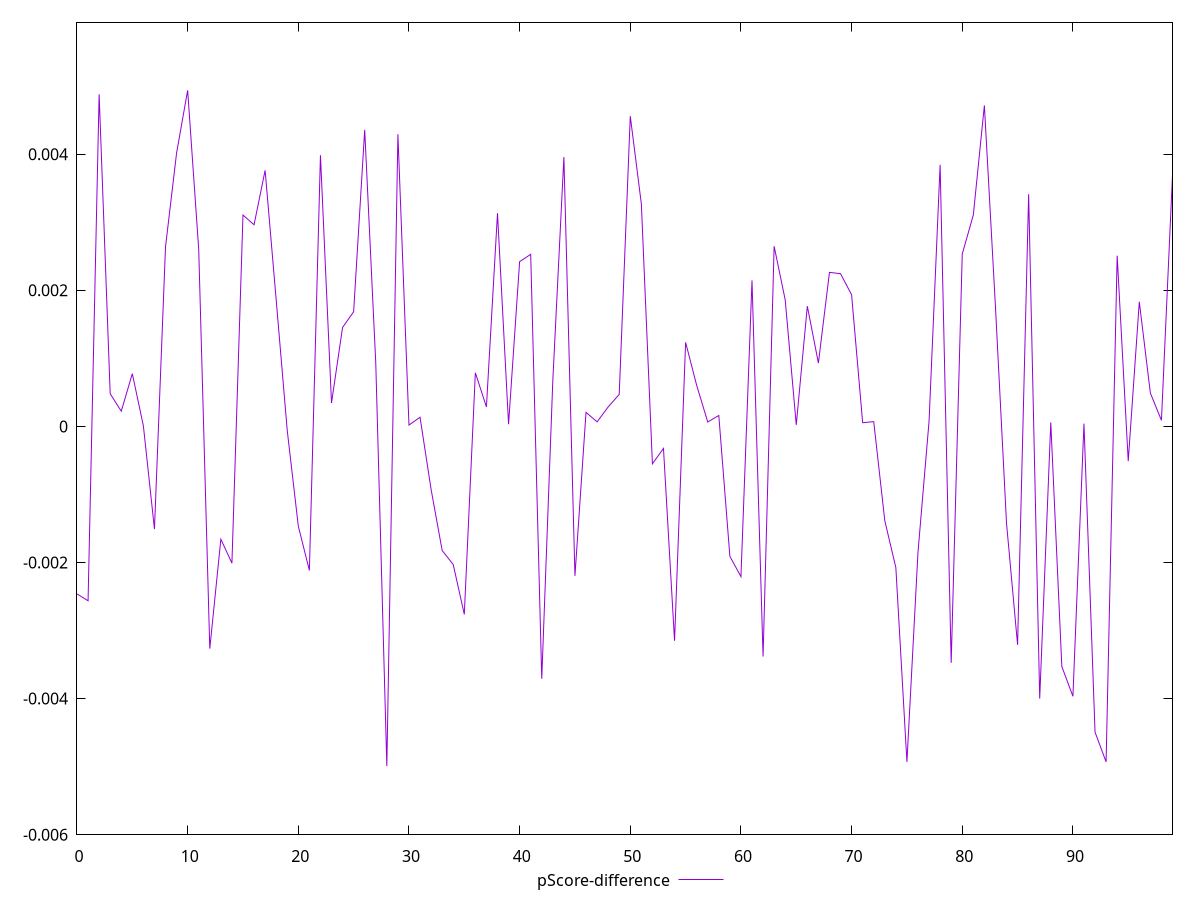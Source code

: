 reset

$pScoreDifference <<EOF
0 -0.002461646842925491
1 -0.0025624003096639814
2 0.004879953241491541
3 0.0004799980520429799
4 0.00022307022749162853
5 0.0007743525794762784
6 0.000005506437322999602
7 -0.00150880956681948
8 0.0026398924748432615
9 0.004017666227522462
10 0.00493726616220716
11 0.0025994300015149963
12 -0.0032657540348453237
13 -0.001658195073133889
14 -0.0020091609573508334
15 0.0031050253060523336
16 0.0029624714344340837
17 0.0037622673688019193
18 0.0018590317764357045
19 -0.00006154138854719271
20 -0.0014654268594767594
21 -0.002116592646380644
22 0.003984014044244477
23 0.00034431662399692087
24 0.0014543349736288458
25 0.0016849378671393751
26 0.00435777168986011
27 0.0009279178753864858
28 -0.0049910337711022365
29 0.004292447670461441
30 0.00001928002169271359
31 0.00013433371139337513
32 -0.000927121621640048
33 -0.0018236693001290605
34 -0.0020303055034053274
35 -0.002762612384791252
36 0.0007875128752641847
37 0.0002854894919806592
38 0.003132906918638101
39 0.0000318651885672927
40 0.00242062462007242
41 0.002528294541742932
42 -0.003708701555431529
43 0.0006772199260642962
44 0.003957098486196298
45 -0.0021963213855580033
46 0.00020603582105244156
47 0.00006646135510618434
48 0.00028548949198077024
49 0.00046979479169267924
50 0.00455791851159538
51 0.003270012150643188
52 -0.0005499207631682046
53 -0.0003244590117842047
54 -0.003150607514104342
55 0.001234320472713192
56 0.0006024591351798947
57 0.00006475169039832362
58 0.0001601012474663488
59 -0.0019090014087332352
60 -0.002207644441027168
61 0.00214530636333804
62 -0.003381683143783492
63 0.002646740121729302
64 0.0018590317764357045
65 0.000022873881090956782
66 0.0017663458693640416
67 0.0009305834208045982
68 0.002262952373193461
69 0.0022431986050592267
70 0.0019337705776890646
71 0.000053312615094558424
72 0.00006981162293984156
73 -0.0013851682145366861
74 -0.002075283490931376
75 -0.004929738733703226
76 -0.0018489367648921642
77 0.00007413369045659868
78 0.003843465332680207
79 -0.003474399061800193
80 0.002533423378038302
81 0.003105025306052389
82 0.004715967852556818
83 0.0017617252257940141
84 -0.001421504190300918
85 -0.0032095753208274402
86 0.0034114306645199877
87 -0.00399917438984157
88 0.000058303886929400583
89 -0.003528580525818106
90 -0.003965967233445132
91 0.000040255090871688104
92 -0.004492059057293857
93 -0.004929738733703226
94 0.0025078895713906424
95 -0.0005103010699761823
96 0.0018304102157369884
97 0.0004897342343236216
98 0.00008910901439146413
99 0.003689154416549413
EOF

set key outside below
set xrange [0:99]
set yrange [-0.0059910337711022365:0.00593726616220716]
set trange [-0.0059910337711022365:0.00593726616220716]
set terminal svg size 640, 500 enhanced background rgb 'white'
set output "reports/report_00028_2021-02-24T12-49-42.674Z/estimated-input-latency/samples/astro/pScore-difference/values.svg"

plot $pScoreDifference title "pScore-difference" with line

reset
